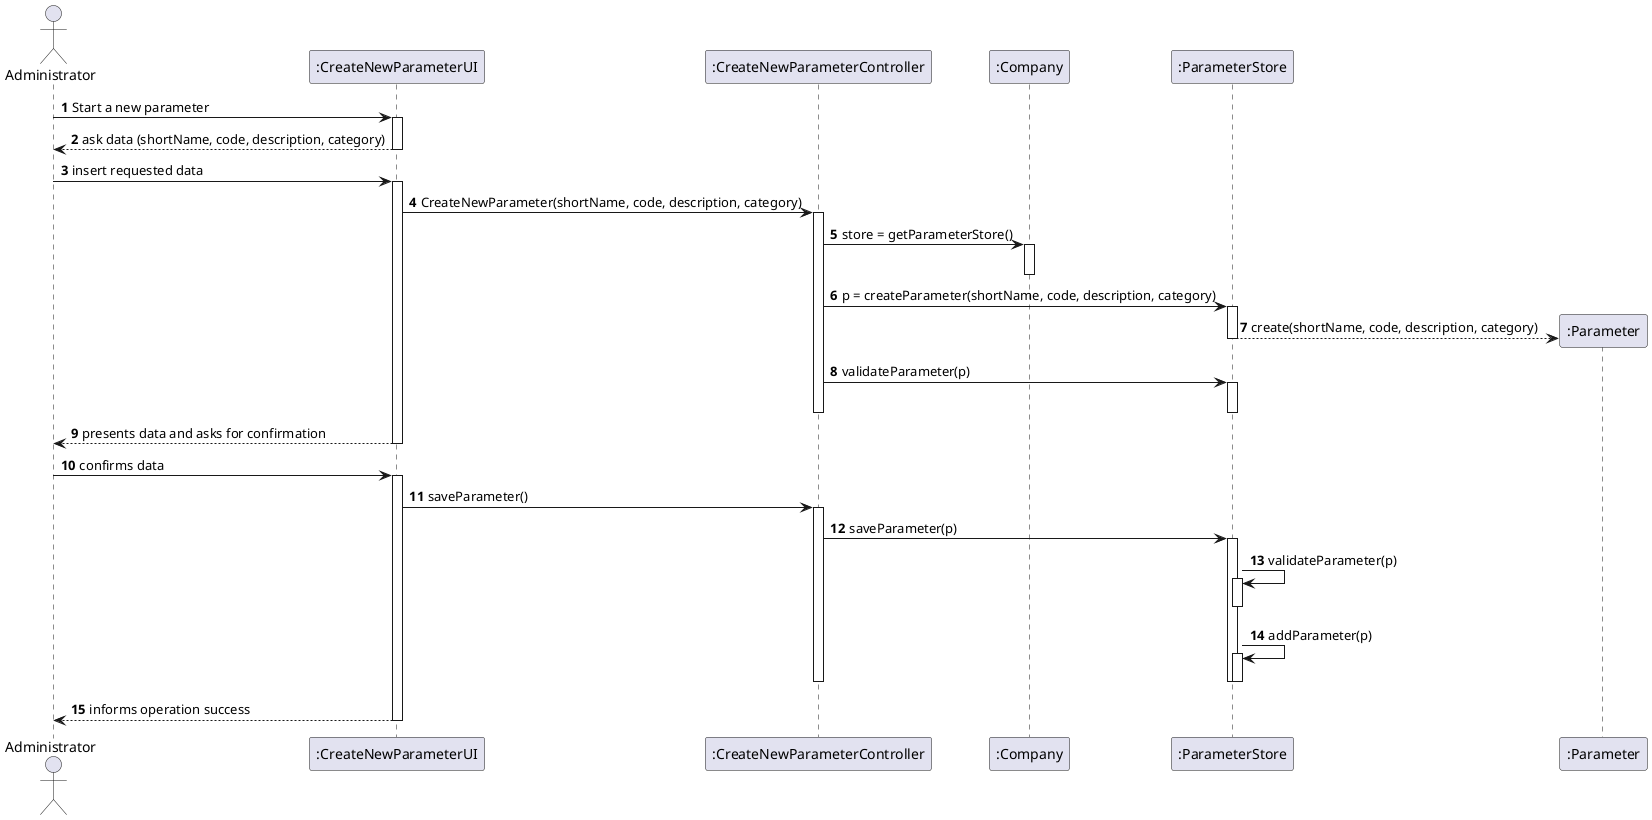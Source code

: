 @startuml
autonumber

actor "Administrator" as ADMIN

participant ":CreateNewParameterUI" as UI
participant ":CreateNewParameterController" as CTRL
participant ":Company" as COMP
participant ":ParameterStore" as PS
participant ":Parameter" as P



ADMIN -> UI : Start a new parameter
activate UI
UI --> ADMIN : ask data (shortName, code, description, category)
deactivate UI
ADMIN -> UI : insert requested data
activate UI
    UI -> CTRL : CreateNewParameter(shortName, code, description, category)
    activate CTRL
        CTRL -> COMP : store = getParameterStore()
        activate COMP
        deactivate COMP
        CTRL -> PS : p = createParameter(shortName, code, description, category)
        activate PS
            PS --> P** : create(shortName, code, description, category)
        deactivate PS
        CTRL -> PS : validateParameter(p)
        activate PS
        deactivate PS
    deactivate CTRL
    UI --> ADMIN : presents data and asks for confirmation
deactivate UI
ADMIN -> UI : confirms data
activate UI
    UI -> CTRL : saveParameter()
    activate CTRL
        CTRL -> PS : saveParameter(p)
        activate PS
            PS -> PS : validateParameter(p)
            activate PS
            deactivate PS
            PS -> PS : addParameter(p)
            activate PS
            deactivate PS
        deactivate PS
    deactivate CTRL
    UI --> ADMIN : informs operation success
deactivate UI

@enduml
